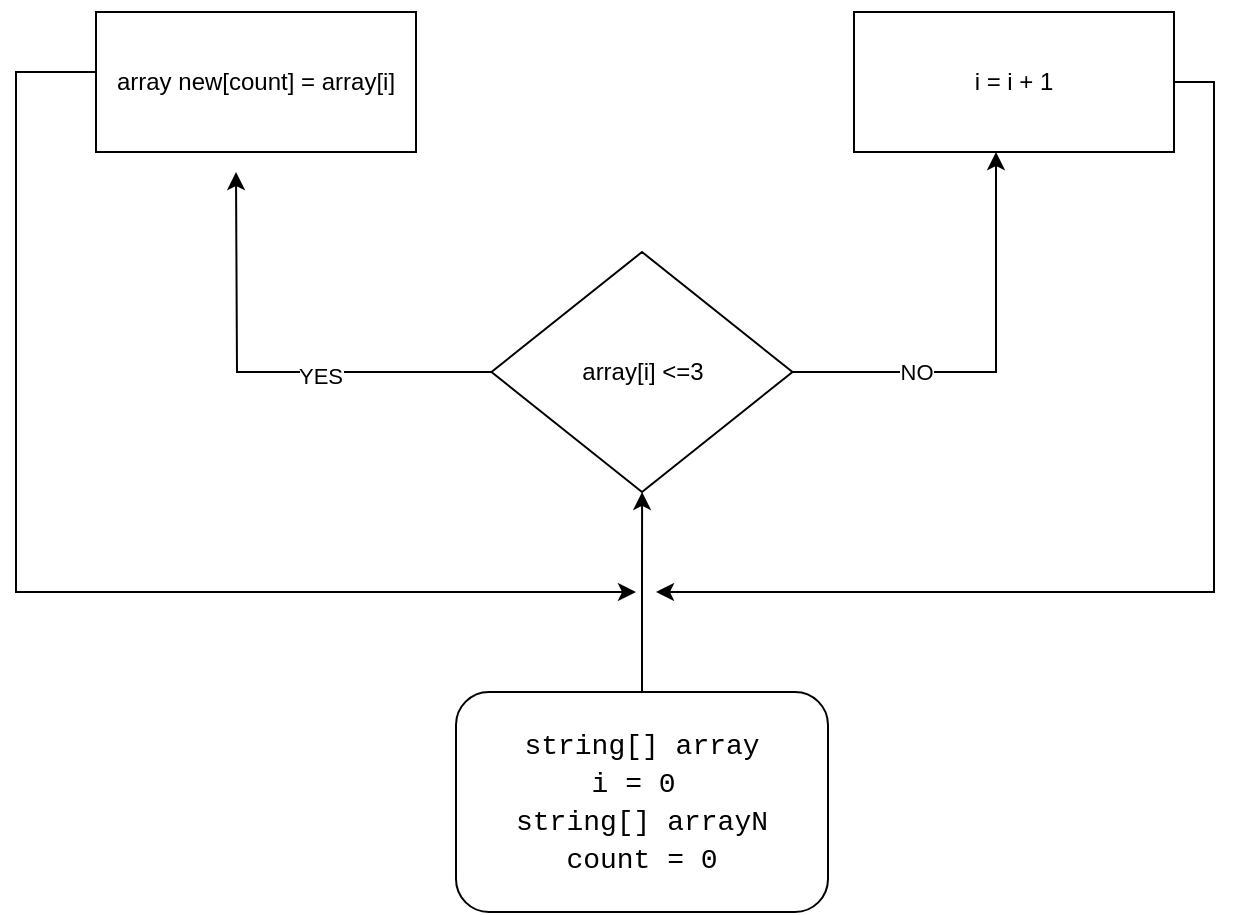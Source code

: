 <mxfile version="20.7.2" type="device"><diagram id="yFMOFDJs4wKtkrhXKZpy" name="Страница 1"><mxGraphModel dx="1386" dy="759" grid="1" gridSize="10" guides="1" tooltips="1" connect="1" arrows="1" fold="1" page="1" pageScale="1" pageWidth="827" pageHeight="1169" math="0" shadow="0"><root><mxCell id="0"/><mxCell id="1" parent="0"/><mxCell id="79R4igwMt5J9zg-l8LLr-5" value="" style="edgeStyle=orthogonalEdgeStyle;rounded=0;orthogonalLoop=1;jettySize=auto;html=1;fontColor=#000000;" edge="1" parent="1" source="79R4igwMt5J9zg-l8LLr-1" target="79R4igwMt5J9zg-l8LLr-2"><mxGeometry relative="1" as="geometry"/></mxCell><mxCell id="79R4igwMt5J9zg-l8LLr-1" value="&lt;div style=&quot;font-family: Consolas, &amp;quot;Courier New&amp;quot;, monospace; font-size: 14px; line-height: 19px;&quot;&gt;&lt;span style=&quot;background-color: rgb(255, 255, 255);&quot;&gt;string[] array&lt;/span&gt;&lt;/div&gt;&lt;div style=&quot;font-family: Consolas, &amp;quot;Courier New&amp;quot;, monospace; font-size: 14px; line-height: 19px;&quot;&gt;&lt;span style=&quot;background-color: rgb(255, 255, 255);&quot;&gt;i = 0&amp;nbsp;&lt;/span&gt;&lt;/div&gt;&lt;div style=&quot;font-family: Consolas, &amp;quot;Courier New&amp;quot;, monospace; font-size: 14px; line-height: 19px;&quot;&gt;&lt;div style=&quot;line-height: 19px;&quot;&gt;&lt;span style=&quot;background-color: rgb(255, 255, 255);&quot;&gt;string[] arrayN&lt;/span&gt;&lt;/div&gt;&lt;div style=&quot;line-height: 19px;&quot;&gt;&lt;span style=&quot;background-color: rgb(255, 255, 255);&quot;&gt;count = 0&lt;/span&gt;&lt;/div&gt;&lt;/div&gt;" style="rounded=1;whiteSpace=wrap;html=1;" vertex="1" parent="1"><mxGeometry x="330" y="500" width="186" height="110" as="geometry"/></mxCell><mxCell id="79R4igwMt5J9zg-l8LLr-7" style="edgeStyle=orthogonalEdgeStyle;rounded=0;orthogonalLoop=1;jettySize=auto;html=1;fontColor=#000000;" edge="1" parent="1" source="79R4igwMt5J9zg-l8LLr-2"><mxGeometry relative="1" as="geometry"><mxPoint x="220" y="240" as="targetPoint"/></mxGeometry></mxCell><mxCell id="79R4igwMt5J9zg-l8LLr-15" value="YES" style="edgeLabel;html=1;align=center;verticalAlign=middle;resizable=0;points=[];fontColor=#000000;" vertex="1" connectable="0" parent="79R4igwMt5J9zg-l8LLr-7"><mxGeometry x="-0.238" y="2" relative="1" as="geometry"><mxPoint as="offset"/></mxGeometry></mxCell><mxCell id="79R4igwMt5J9zg-l8LLr-9" value="NO" style="edgeStyle=orthogonalEdgeStyle;rounded=0;orthogonalLoop=1;jettySize=auto;html=1;fontColor=#000000;" edge="1" parent="1" source="79R4igwMt5J9zg-l8LLr-2"><mxGeometry x="-0.417" relative="1" as="geometry"><mxPoint x="600" y="230" as="targetPoint"/><Array as="points"><mxPoint x="600" y="340"/></Array><mxPoint as="offset"/></mxGeometry></mxCell><mxCell id="79R4igwMt5J9zg-l8LLr-2" value="array[i] &amp;lt;=3" style="rhombus;whiteSpace=wrap;html=1;labelBackgroundColor=#FFFFFF;fontColor=#000000;" vertex="1" parent="1"><mxGeometry x="347.75" y="280" width="150.5" height="120" as="geometry"/></mxCell><mxCell id="79R4igwMt5J9zg-l8LLr-18" style="edgeStyle=orthogonalEdgeStyle;rounded=0;orthogonalLoop=1;jettySize=auto;html=1;exitX=1;exitY=0.5;exitDx=0;exitDy=0;fontColor=#000000;" edge="1" parent="1" source="79R4igwMt5J9zg-l8LLr-13"><mxGeometry relative="1" as="geometry"><mxPoint x="430" y="450" as="targetPoint"/><Array as="points"><mxPoint x="709" y="195"/><mxPoint x="709" y="450"/></Array></mxGeometry></mxCell><mxCell id="79R4igwMt5J9zg-l8LLr-13" value="i = i + 1" style="rounded=0;whiteSpace=wrap;html=1;labelBackgroundColor=#FFFFFF;fontColor=#000000;" vertex="1" parent="1"><mxGeometry x="529" y="160" width="160" height="70" as="geometry"/></mxCell><mxCell id="79R4igwMt5J9zg-l8LLr-17" style="edgeStyle=orthogonalEdgeStyle;rounded=0;orthogonalLoop=1;jettySize=auto;html=1;exitX=0.325;exitY=0.029;exitDx=0;exitDy=0;fontColor=#000000;exitPerimeter=0;" edge="1" parent="1" source="79R4igwMt5J9zg-l8LLr-14"><mxGeometry relative="1" as="geometry"><mxPoint x="420" y="450" as="targetPoint"/><Array as="points"><mxPoint x="150" y="162"/><mxPoint x="150" y="190"/><mxPoint x="110" y="190"/><mxPoint x="110" y="450"/></Array></mxGeometry></mxCell><mxCell id="79R4igwMt5J9zg-l8LLr-14" value="array new[count] = array[i]" style="rounded=0;whiteSpace=wrap;html=1;labelBackgroundColor=#FFFFFF;fontColor=#000000;" vertex="1" parent="1"><mxGeometry x="150" y="160" width="160" height="70" as="geometry"/></mxCell></root></mxGraphModel></diagram></mxfile>